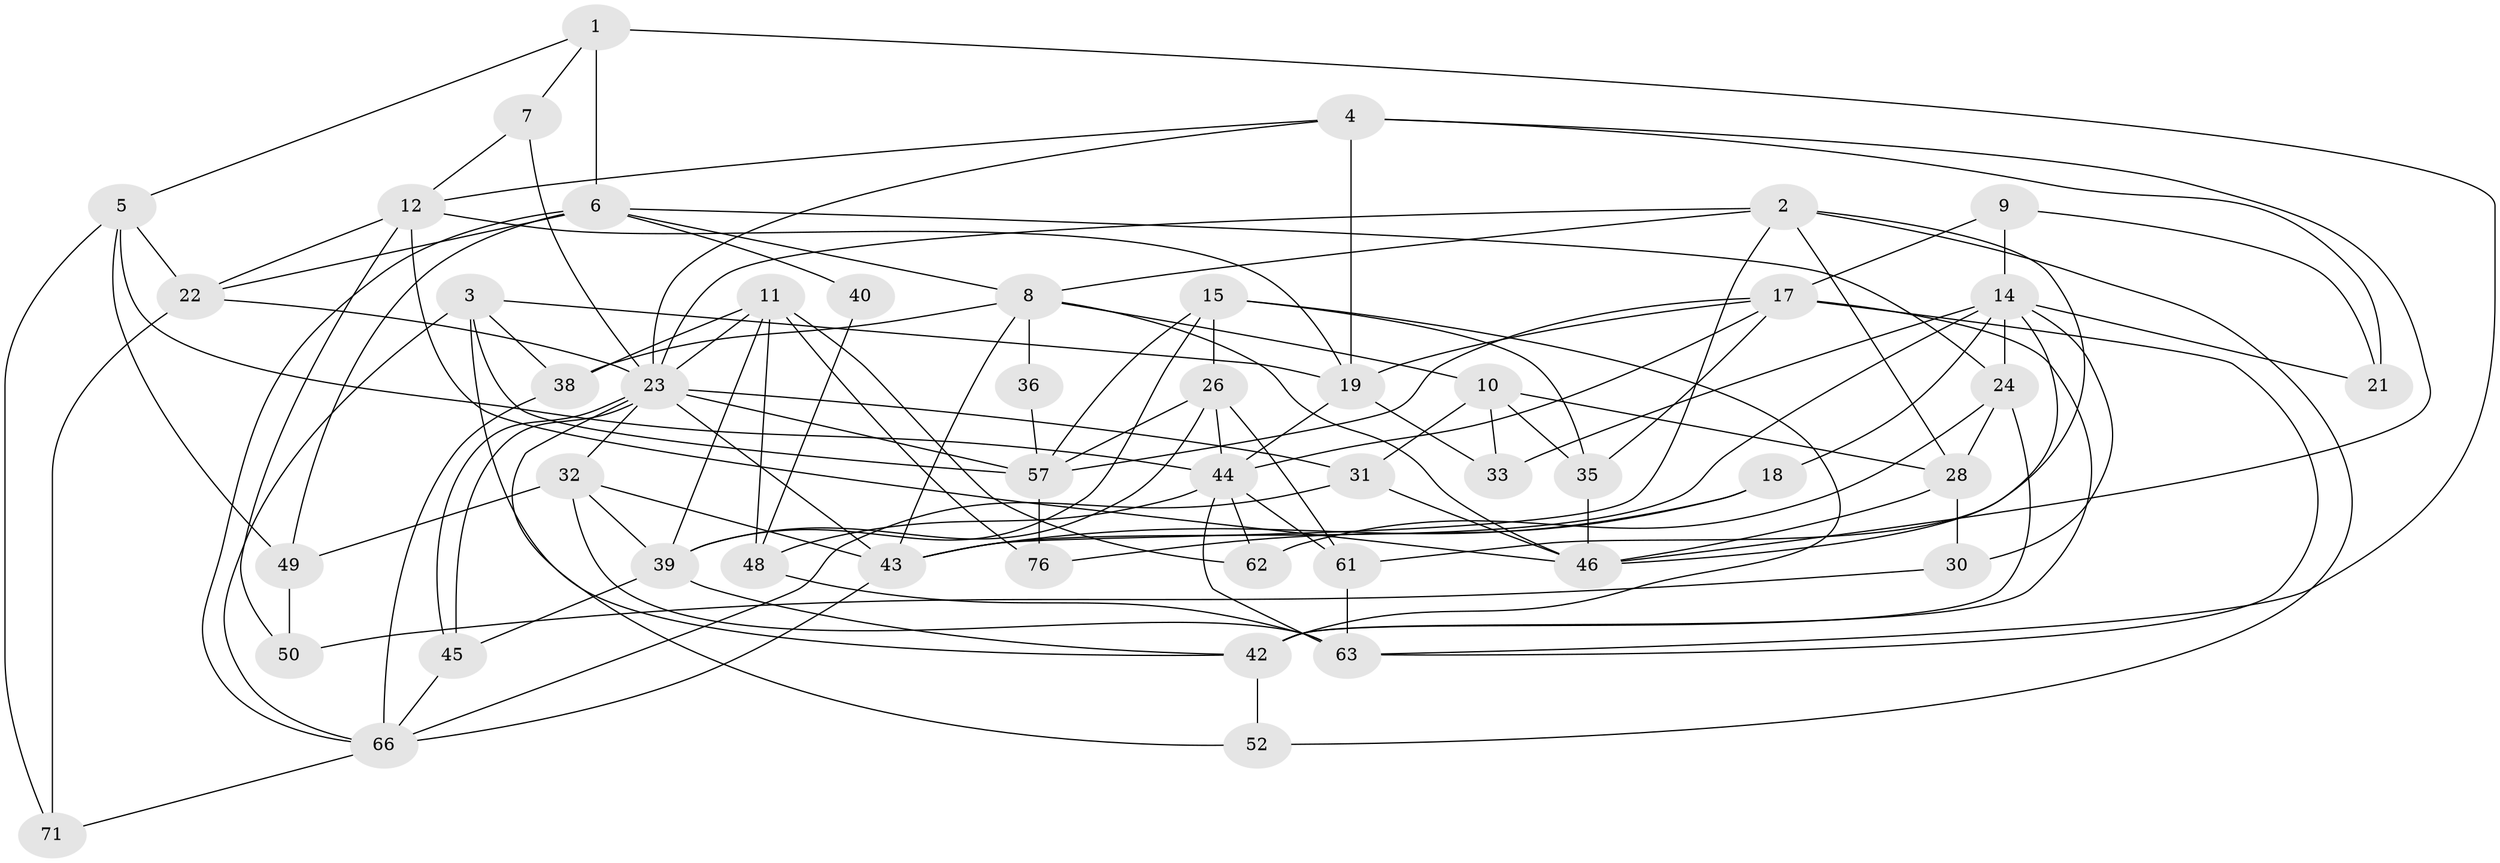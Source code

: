 // original degree distribution, {5: 0.2236842105263158, 4: 0.27631578947368424, 2: 0.07894736842105263, 6: 0.06578947368421052, 3: 0.3157894736842105, 7: 0.039473684210526314}
// Generated by graph-tools (version 1.1) at 2025/11/02/27/25 16:11:19]
// undirected, 48 vertices, 119 edges
graph export_dot {
graph [start="1"]
  node [color=gray90,style=filled];
  1 [super="+34"];
  2 [super="+37"];
  3;
  4 [super="+13"];
  5 [super="+16"];
  6 [super="+20"];
  7;
  8 [super="+65"];
  9;
  10 [super="+72"];
  11 [super="+47"];
  12 [super="+25"];
  14 [super="+58"];
  15 [super="+68"];
  17 [super="+27"];
  18 [super="+29"];
  19 [super="+70"];
  21;
  22 [super="+69"];
  23 [super="+59"];
  24 [super="+55"];
  26 [super="+53"];
  28 [super="+41"];
  30;
  31;
  32;
  33;
  35;
  36;
  38;
  39 [super="+60"];
  40;
  42 [super="+64"];
  43 [super="+51"];
  44 [super="+74"];
  45;
  46 [super="+54"];
  48;
  49 [super="+56"];
  50;
  52;
  57 [super="+75"];
  61;
  62;
  63 [super="+67"];
  66 [super="+73"];
  71;
  76;
  1 -- 7;
  1 -- 63;
  1 -- 6 [weight=2];
  1 -- 5;
  2 -- 61;
  2 -- 52;
  2 -- 28;
  2 -- 8;
  2 -- 43;
  2 -- 23;
  3 -- 42;
  3 -- 38;
  3 -- 19;
  3 -- 66;
  3 -- 57;
  4 -- 21;
  4 -- 19;
  4 -- 12;
  4 -- 46;
  4 -- 23;
  5 -- 44;
  5 -- 22;
  5 -- 71;
  5 -- 49;
  6 -- 8;
  6 -- 22;
  6 -- 24;
  6 -- 40;
  6 -- 66;
  6 -- 49;
  7 -- 12;
  7 -- 23;
  8 -- 38;
  8 -- 36;
  8 -- 46;
  8 -- 43;
  8 -- 10;
  9 -- 17;
  9 -- 21;
  9 -- 14;
  10 -- 33;
  10 -- 35;
  10 -- 28;
  10 -- 31;
  11 -- 48;
  11 -- 39;
  11 -- 76;
  11 -- 62;
  11 -- 38;
  11 -- 23;
  12 -- 19;
  12 -- 50;
  12 -- 46;
  12 -- 22;
  14 -- 46;
  14 -- 24;
  14 -- 30;
  14 -- 33;
  14 -- 18;
  14 -- 21;
  14 -- 43;
  15 -- 57;
  15 -- 35;
  15 -- 39;
  15 -- 26;
  15 -- 42;
  17 -- 19 [weight=2];
  17 -- 57;
  17 -- 35;
  17 -- 42;
  17 -- 44;
  17 -- 63;
  18 -- 76;
  18 -- 43;
  19 -- 44;
  19 -- 33;
  22 -- 71;
  22 -- 23;
  23 -- 31;
  23 -- 45;
  23 -- 45;
  23 -- 43;
  23 -- 57;
  23 -- 32;
  23 -- 52;
  24 -- 28;
  24 -- 62;
  24 -- 42;
  26 -- 61;
  26 -- 57;
  26 -- 44;
  26 -- 39;
  28 -- 46;
  28 -- 30;
  30 -- 50;
  31 -- 46;
  31 -- 66;
  32 -- 39 [weight=2];
  32 -- 43;
  32 -- 49;
  32 -- 63;
  35 -- 46;
  36 -- 57;
  38 -- 66;
  39 -- 45;
  39 -- 42;
  40 -- 48;
  42 -- 52;
  43 -- 66;
  44 -- 63;
  44 -- 48;
  44 -- 61;
  44 -- 62;
  45 -- 66;
  48 -- 63;
  49 -- 50;
  57 -- 76;
  61 -- 63;
  66 -- 71;
}
